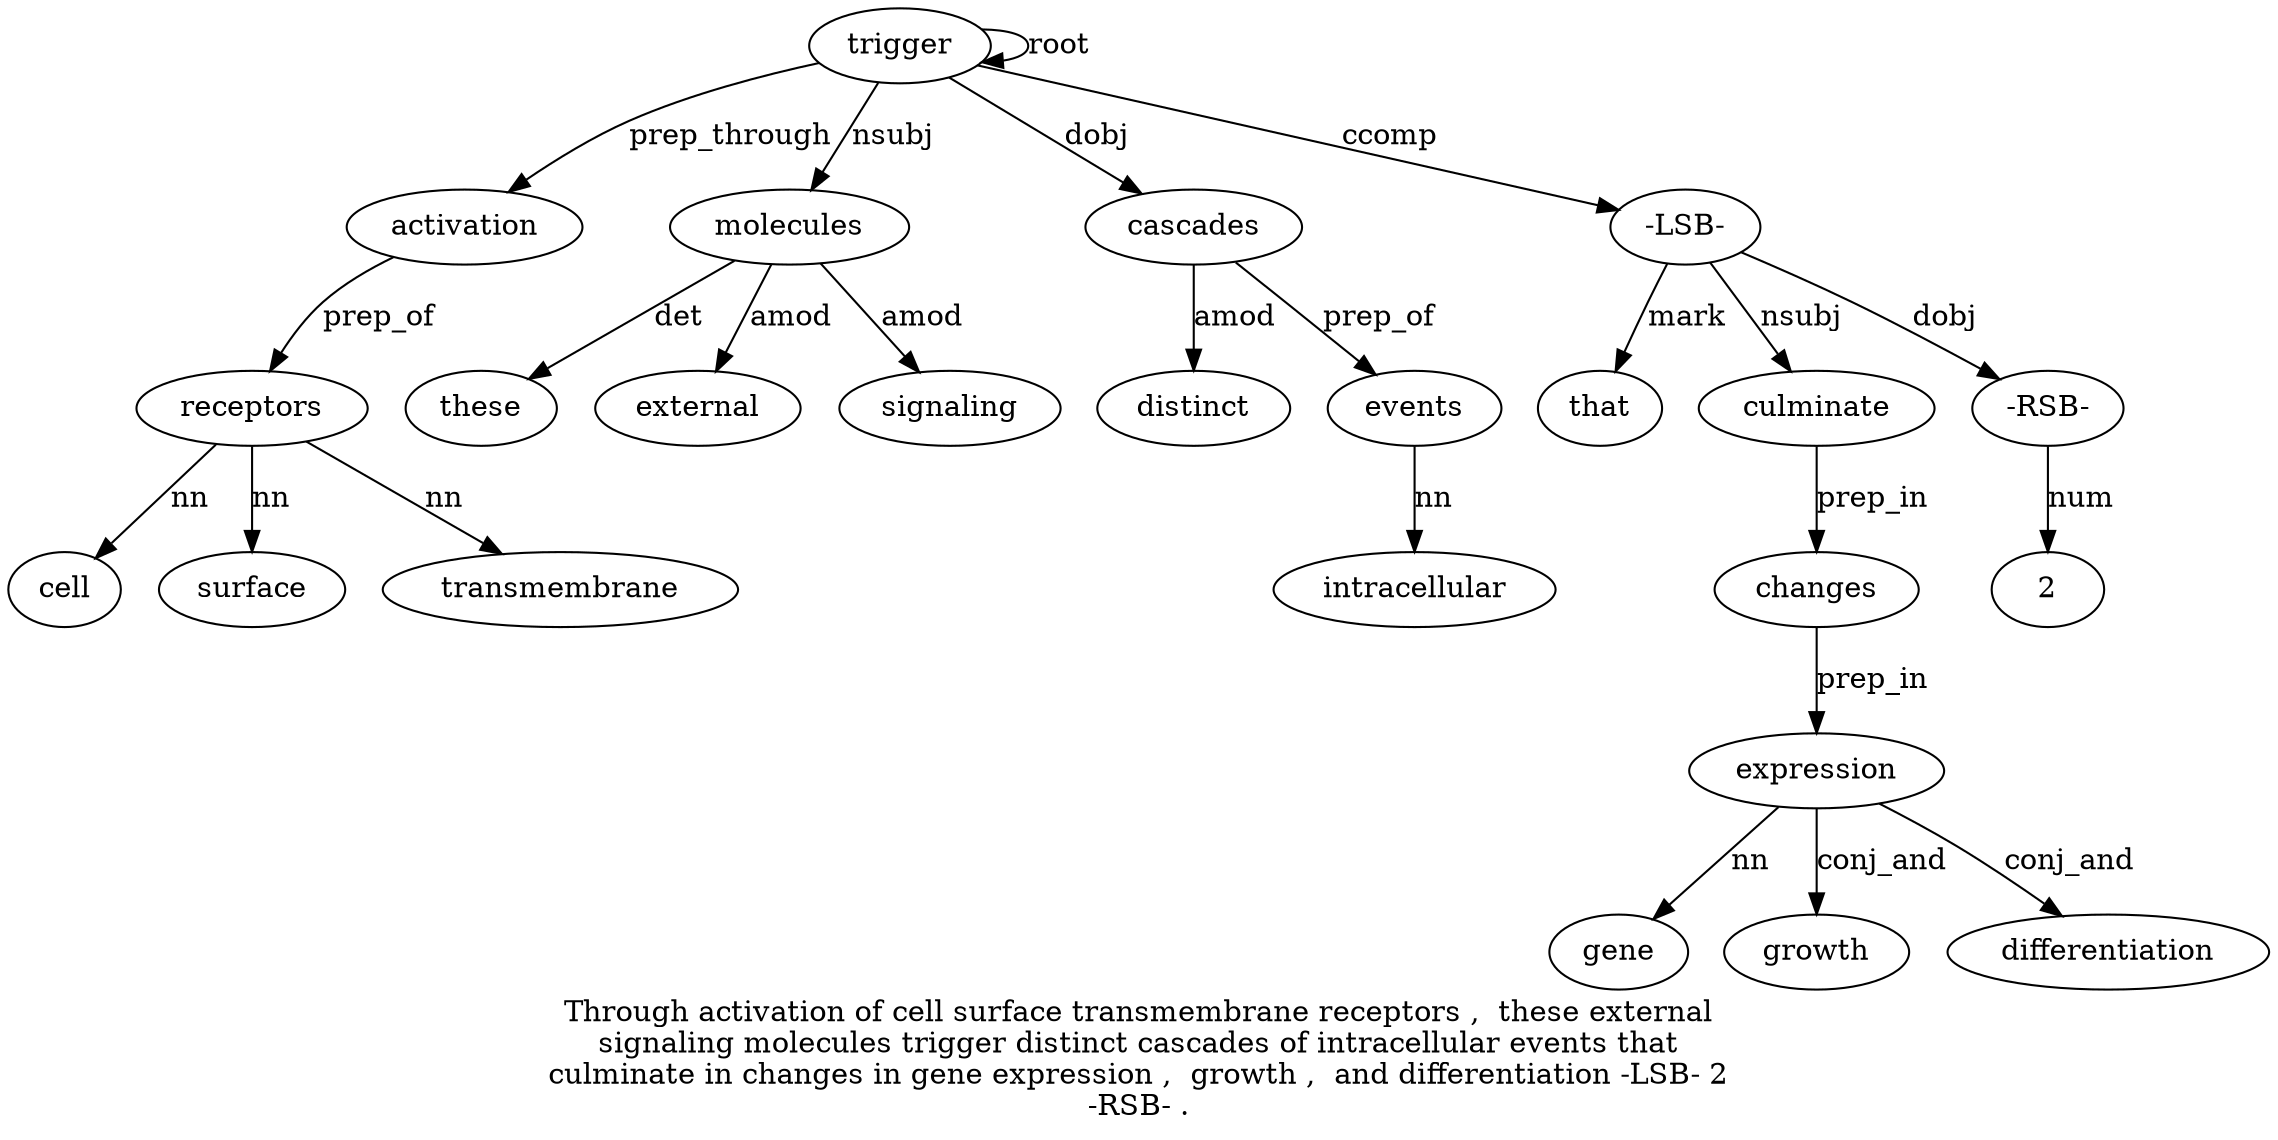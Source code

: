 digraph "Through activation of cell surface transmembrane receptors ,  these external signaling molecules trigger distinct cascades of intracellular events that culminate in changes in gene expression ,  growth ,  and differentiation -LSB- 2 -RSB- ." {
label="Through activation of cell surface transmembrane receptors ,  these external
signaling molecules trigger distinct cascades of intracellular events that
culminate in changes in gene expression ,  growth ,  and differentiation -LSB- 2
-RSB- .";
trigger13 [style=filled, fillcolor=white, label=trigger];
activation2 [style=filled, fillcolor=white, label=activation];
trigger13 -> activation2  [label=prep_through];
receptors7 [style=filled, fillcolor=white, label=receptors];
cell4 [style=filled, fillcolor=white, label=cell];
receptors7 -> cell4  [label=nn];
surface5 [style=filled, fillcolor=white, label=surface];
receptors7 -> surface5  [label=nn];
transmembrane6 [style=filled, fillcolor=white, label=transmembrane];
receptors7 -> transmembrane6  [label=nn];
activation2 -> receptors7  [label=prep_of];
molecules12 [style=filled, fillcolor=white, label=molecules];
these9 [style=filled, fillcolor=white, label=these];
molecules12 -> these9  [label=det];
external10 [style=filled, fillcolor=white, label=external];
molecules12 -> external10  [label=amod];
signaling11 [style=filled, fillcolor=white, label=signaling];
molecules12 -> signaling11  [label=amod];
trigger13 -> molecules12  [label=nsubj];
trigger13 -> trigger13  [label=root];
cascades15 [style=filled, fillcolor=white, label=cascades];
distinct14 [style=filled, fillcolor=white, label=distinct];
cascades15 -> distinct14  [label=amod];
trigger13 -> cascades15  [label=dobj];
events18 [style=filled, fillcolor=white, label=events];
intracellular17 [style=filled, fillcolor=white, label=intracellular];
events18 -> intracellular17  [label=nn];
cascades15 -> events18  [label=prep_of];
"-LSB-31" [style=filled, fillcolor=white, label="-LSB-"];
that19 [style=filled, fillcolor=white, label=that];
"-LSB-31" -> that19  [label=mark];
culminate20 [style=filled, fillcolor=white, label=culminate];
"-LSB-31" -> culminate20  [label=nsubj];
changes22 [style=filled, fillcolor=white, label=changes];
culminate20 -> changes22  [label=prep_in];
expression25 [style=filled, fillcolor=white, label=expression];
gene24 [style=filled, fillcolor=white, label=gene];
expression25 -> gene24  [label=nn];
changes22 -> expression25  [label=prep_in];
growth27 [style=filled, fillcolor=white, label=growth];
expression25 -> growth27  [label=conj_and];
differentiation30 [style=filled, fillcolor=white, label=differentiation];
expression25 -> differentiation30  [label=conj_and];
trigger13 -> "-LSB-31"  [label=ccomp];
"-RSB-33" [style=filled, fillcolor=white, label="-RSB-"];
23 [style=filled, fillcolor=white, label=2];
"-RSB-33" -> 23  [label=num];
"-LSB-31" -> "-RSB-33"  [label=dobj];
}
